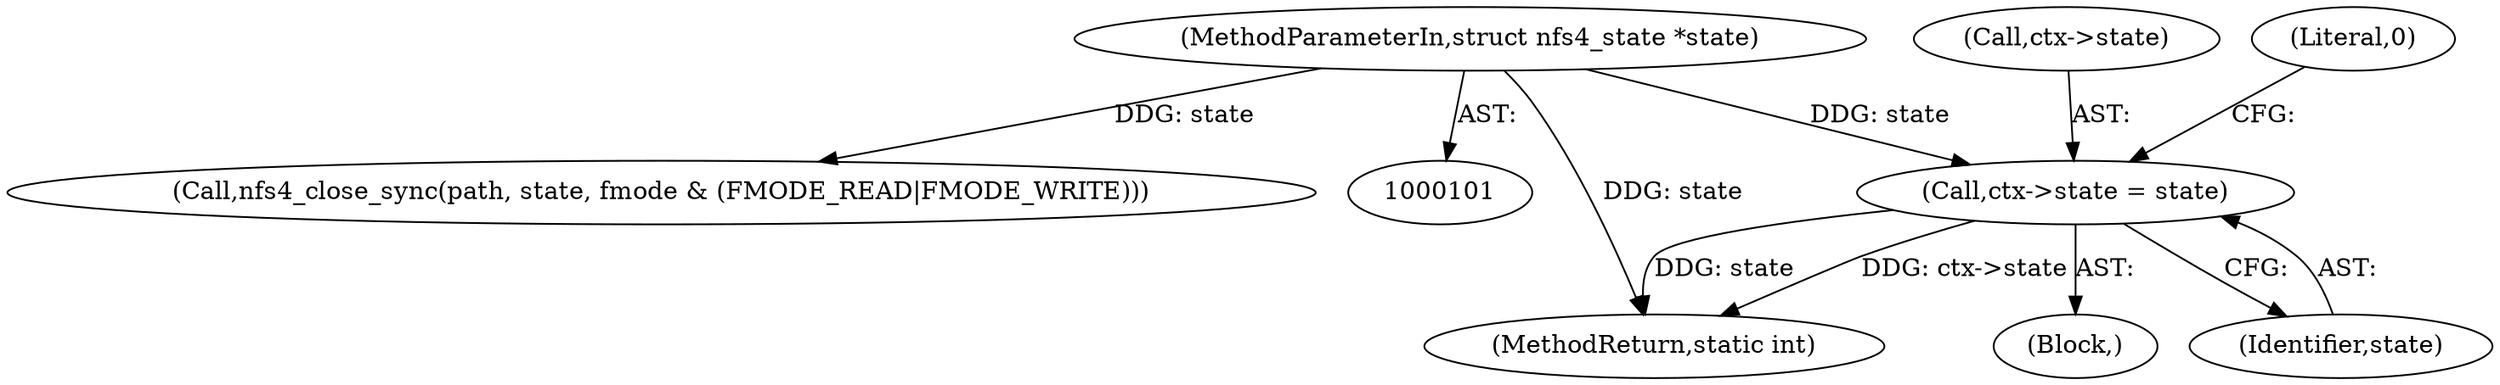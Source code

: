 digraph "0_linux_dc0b027dfadfcb8a5504f7d8052754bf8d501ab9_10@pointer" {
"1000155" [label="(Call,ctx->state = state)"];
"1000104" [label="(MethodParameterIn,struct nfs4_state *state)"];
"1000104" [label="(MethodParameterIn,struct nfs4_state *state)"];
"1000156" [label="(Call,ctx->state)"];
"1000177" [label="(MethodReturn,static int)"];
"1000149" [label="(Block,)"];
"1000159" [label="(Identifier,state)"];
"1000155" [label="(Call,ctx->state = state)"];
"1000167" [label="(Call,nfs4_close_sync(path, state, fmode & (FMODE_READ|FMODE_WRITE)))"];
"1000161" [label="(Literal,0)"];
"1000155" -> "1000149"  [label="AST: "];
"1000155" -> "1000159"  [label="CFG: "];
"1000156" -> "1000155"  [label="AST: "];
"1000159" -> "1000155"  [label="AST: "];
"1000161" -> "1000155"  [label="CFG: "];
"1000155" -> "1000177"  [label="DDG: ctx->state"];
"1000155" -> "1000177"  [label="DDG: state"];
"1000104" -> "1000155"  [label="DDG: state"];
"1000104" -> "1000101"  [label="AST: "];
"1000104" -> "1000177"  [label="DDG: state"];
"1000104" -> "1000167"  [label="DDG: state"];
}
